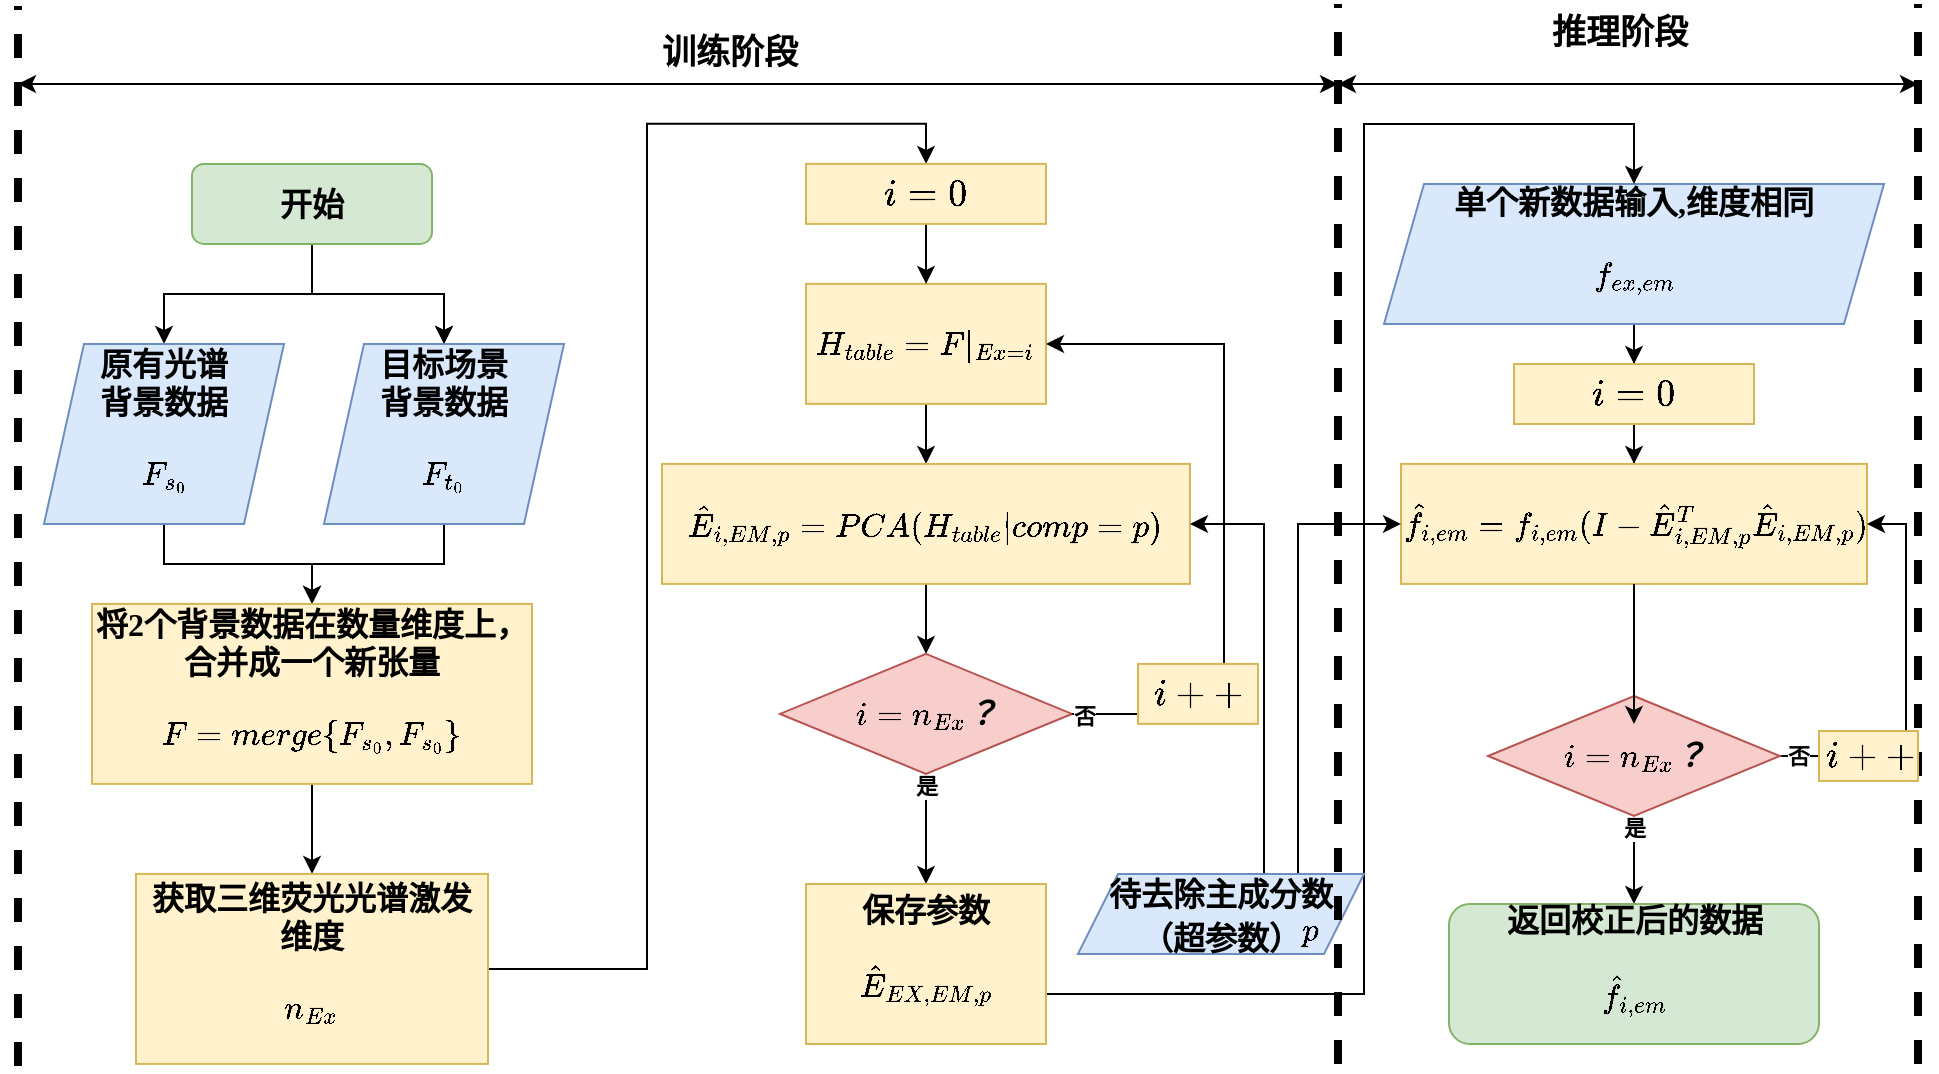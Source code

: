 <mxfile version="24.7.12">
  <diagram id="C5RBs43oDa-KdzZeNtuy" name="Page-1">
    <mxGraphModel dx="1942" dy="686" grid="1" gridSize="10" guides="1" tooltips="1" connect="1" arrows="1" fold="1" page="1" pageScale="1" pageWidth="827" pageHeight="1169" math="1" shadow="0">
      <root>
        <mxCell id="WIyWlLk6GJQsqaUBKTNV-0" />
        <mxCell id="WIyWlLk6GJQsqaUBKTNV-1" parent="WIyWlLk6GJQsqaUBKTNV-0" />
        <mxCell id="JV-vYrOSxjepAwK-vZPS-3" value="" style="edgeStyle=orthogonalEdgeStyle;rounded=0;orthogonalLoop=1;jettySize=auto;html=1;fontSize=16;fontFamily=仿宋;fontStyle=1" parent="WIyWlLk6GJQsqaUBKTNV-1" source="JV-vYrOSxjepAwK-vZPS-0" target="JV-vYrOSxjepAwK-vZPS-2" edge="1">
          <mxGeometry relative="1" as="geometry" />
        </mxCell>
        <mxCell id="JV-vYrOSxjepAwK-vZPS-4" value="" style="edgeStyle=orthogonalEdgeStyle;rounded=0;orthogonalLoop=1;jettySize=auto;html=1;fontSize=16;fontFamily=仿宋;fontStyle=1" parent="WIyWlLk6GJQsqaUBKTNV-1" source="JV-vYrOSxjepAwK-vZPS-0" target="JV-vYrOSxjepAwK-vZPS-2" edge="1">
          <mxGeometry relative="1" as="geometry" />
        </mxCell>
        <mxCell id="JV-vYrOSxjepAwK-vZPS-5" style="edgeStyle=orthogonalEdgeStyle;rounded=0;orthogonalLoop=1;jettySize=auto;html=1;exitX=0.5;exitY=1;exitDx=0;exitDy=0;entryX=0.5;entryY=0;entryDx=0;entryDy=0;fontSize=16;fontFamily=仿宋;fontStyle=1" parent="WIyWlLk6GJQsqaUBKTNV-1" source="JV-vYrOSxjepAwK-vZPS-0" target="JV-vYrOSxjepAwK-vZPS-1" edge="1">
          <mxGeometry relative="1" as="geometry" />
        </mxCell>
        <mxCell id="JV-vYrOSxjepAwK-vZPS-0" value="开始" style="rounded=1;whiteSpace=wrap;html=1;fontFamily=仿宋;fontSize=16;labelBackgroundColor=none;fillColor=#d5e8d4;strokeColor=#82b366;fontStyle=1" parent="WIyWlLk6GJQsqaUBKTNV-1" vertex="1">
          <mxGeometry x="-753" y="149.95" width="120" height="40" as="geometry" />
        </mxCell>
        <mxCell id="JV-vYrOSxjepAwK-vZPS-14" value="" style="edgeStyle=orthogonalEdgeStyle;rounded=0;orthogonalLoop=1;jettySize=auto;html=1;fontSize=16;fontStyle=1" parent="WIyWlLk6GJQsqaUBKTNV-1" source="JV-vYrOSxjepAwK-vZPS-1" target="JV-vYrOSxjepAwK-vZPS-8" edge="1">
          <mxGeometry relative="1" as="geometry" />
        </mxCell>
        <mxCell id="JV-vYrOSxjepAwK-vZPS-1" value="&lt;font style=&quot;font-size: 16px;&quot;&gt;原有光谱&lt;/font&gt;&lt;div style=&quot;font-size: 16px;&quot;&gt;&lt;font style=&quot;font-size: 16px;&quot;&gt;背景数据&lt;/font&gt;&lt;span style=&quot;font-size: 16px;&quot;&gt;$$F_{s_0}$$&lt;/span&gt;&lt;/div&gt;" style="shape=parallelogram;perimeter=parallelogramPerimeter;whiteSpace=wrap;html=1;fixedSize=1;fontFamily=仿宋;fontSize=16;fontStyle=1;fillColor=#dae8fc;strokeColor=#6c8ebf;" parent="WIyWlLk6GJQsqaUBKTNV-1" vertex="1">
          <mxGeometry x="-827" y="239.95" width="120" height="90" as="geometry" />
        </mxCell>
        <mxCell id="JV-vYrOSxjepAwK-vZPS-15" value="" style="edgeStyle=orthogonalEdgeStyle;rounded=0;orthogonalLoop=1;jettySize=auto;html=1;fontSize=16;fontStyle=1" parent="WIyWlLk6GJQsqaUBKTNV-1" source="JV-vYrOSxjepAwK-vZPS-2" target="JV-vYrOSxjepAwK-vZPS-8" edge="1">
          <mxGeometry relative="1" as="geometry" />
        </mxCell>
        <mxCell id="JV-vYrOSxjepAwK-vZPS-2" value="目标场景&lt;div style=&quot;font-size: 16px;&quot;&gt;背景数据&lt;span style=&quot;background-color: initial; font-size: 16px;&quot;&gt;$$F_{t_0}$$&lt;/span&gt;&lt;/div&gt;" style="shape=parallelogram;perimeter=parallelogramPerimeter;whiteSpace=wrap;html=1;fixedSize=1;fontFamily=仿宋;fontSize=16;fontStyle=1;fillColor=#dae8fc;strokeColor=#6c8ebf;" parent="WIyWlLk6GJQsqaUBKTNV-1" vertex="1">
          <mxGeometry x="-687" y="239.95" width="120" height="90" as="geometry" />
        </mxCell>
        <mxCell id="JV-vYrOSxjepAwK-vZPS-16" value="" style="edgeStyle=orthogonalEdgeStyle;rounded=0;orthogonalLoop=1;jettySize=auto;html=1;fontSize=16;fontStyle=1" parent="WIyWlLk6GJQsqaUBKTNV-1" source="JV-vYrOSxjepAwK-vZPS-8" target="JV-vYrOSxjepAwK-vZPS-9" edge="1">
          <mxGeometry relative="1" as="geometry" />
        </mxCell>
        <mxCell id="JV-vYrOSxjepAwK-vZPS-8" value="将2个背景数据在数量维度上，合并成一个新张量$$F=merge\{F_{s_0},F_{s_0}\}$$" style="rounded=0;whiteSpace=wrap;html=1;fontSize=16;fontFamily=仿宋;fontStyle=1;fillColor=#fff2cc;strokeColor=#d6b656;" parent="WIyWlLk6GJQsqaUBKTNV-1" vertex="1">
          <mxGeometry x="-803" y="369.95" width="220" height="90" as="geometry" />
        </mxCell>
        <mxCell id="JV-vYrOSxjepAwK-vZPS-29" style="edgeStyle=orthogonalEdgeStyle;rounded=0;orthogonalLoop=1;jettySize=auto;html=1;entryX=0.5;entryY=0;entryDx=0;entryDy=0;fontStyle=1" parent="WIyWlLk6GJQsqaUBKTNV-1" source="JV-vYrOSxjepAwK-vZPS-9" target="JV-vYrOSxjepAwK-vZPS-24" edge="1">
          <mxGeometry relative="1" as="geometry" />
        </mxCell>
        <mxCell id="JV-vYrOSxjepAwK-vZPS-9" value="获取三维荧光光谱激发维度&lt;span style=&quot;font-size: 16px;&quot;&gt;&lt;i style=&quot;font-size: 16px;&quot;&gt;$$n_{Ex}$$&lt;/i&gt;&lt;/span&gt;" style="rounded=0;whiteSpace=wrap;html=1;fontSize=16;fontFamily=仿宋;fontStyle=1;fillColor=#fff2cc;strokeColor=#d6b656;" parent="WIyWlLk6GJQsqaUBKTNV-1" vertex="1">
          <mxGeometry x="-781" y="504.95" width="176" height="95" as="geometry" />
        </mxCell>
        <mxCell id="JV-vYrOSxjepAwK-vZPS-41" value="" style="edgeStyle=orthogonalEdgeStyle;rounded=0;orthogonalLoop=1;jettySize=auto;html=1;fontStyle=1" parent="WIyWlLk6GJQsqaUBKTNV-1" source="JV-vYrOSxjepAwK-vZPS-11" target="JV-vYrOSxjepAwK-vZPS-40" edge="1">
          <mxGeometry relative="1" as="geometry" />
        </mxCell>
        <mxCell id="JV-vYrOSxjepAwK-vZPS-11" value="&lt;font style=&quot;font-size: 16px;&quot;&gt;&lt;span style=&quot;font-size: 16px;&quot;&gt;单个新数据输入,&lt;/span&gt;&lt;/font&gt;&lt;font style=&quot;background-color: initial;&quot;&gt;维度相同&lt;/font&gt;&lt;span style=&quot;background-color: initial;&quot;&gt;$$f_{ex,em}$$&lt;/span&gt;" style="shape=parallelogram;perimeter=parallelogramPerimeter;whiteSpace=wrap;html=1;fixedSize=1;fontSize=16;fontFamily=仿宋;fontStyle=1;fillColor=#dae8fc;strokeColor=#6c8ebf;" parent="WIyWlLk6GJQsqaUBKTNV-1" vertex="1">
          <mxGeometry x="-157" y="160" width="250" height="70" as="geometry" />
        </mxCell>
        <mxCell id="JV-vYrOSxjepAwK-vZPS-21" value="" style="edgeStyle=orthogonalEdgeStyle;rounded=0;orthogonalLoop=1;jettySize=auto;html=1;fontSize=16;fontStyle=1" parent="WIyWlLk6GJQsqaUBKTNV-1" source="JV-vYrOSxjepAwK-vZPS-18" edge="1">
          <mxGeometry relative="1" as="geometry">
            <mxPoint x="-386" y="299.95" as="targetPoint" />
          </mxGeometry>
        </mxCell>
        <mxCell id="JV-vYrOSxjepAwK-vZPS-18" value="$$H_{table}=F|_{Ex=i}$$" style="whiteSpace=wrap;html=1;fontSize=16;fontFamily=仿宋;fontStyle=1;fillColor=#fff2cc;strokeColor=#d6b656;" parent="WIyWlLk6GJQsqaUBKTNV-1" vertex="1">
          <mxGeometry x="-446" y="209.95" width="120" height="60" as="geometry" />
        </mxCell>
        <mxCell id="yulFeHUyzcz45D_jbiPz-4" value="" style="edgeStyle=orthogonalEdgeStyle;rounded=0;orthogonalLoop=1;jettySize=auto;html=1;" edge="1" parent="WIyWlLk6GJQsqaUBKTNV-1" source="JV-vYrOSxjepAwK-vZPS-22" target="JV-vYrOSxjepAwK-vZPS-35">
          <mxGeometry relative="1" as="geometry" />
        </mxCell>
        <mxCell id="JV-vYrOSxjepAwK-vZPS-22" value="$$\hat{E}_{i,EM,p}=PCA(H_{table}|comp=p) $$" style="whiteSpace=wrap;html=1;fontSize=16;fontFamily=仿宋;fontStyle=1;fillColor=#fff2cc;strokeColor=#d6b656;" parent="WIyWlLk6GJQsqaUBKTNV-1" vertex="1">
          <mxGeometry x="-518" y="299.95" width="264" height="60" as="geometry" />
        </mxCell>
        <mxCell id="JV-vYrOSxjepAwK-vZPS-34" value="" style="edgeStyle=orthogonalEdgeStyle;rounded=0;orthogonalLoop=1;jettySize=auto;html=1;fontStyle=1" parent="WIyWlLk6GJQsqaUBKTNV-1" source="JV-vYrOSxjepAwK-vZPS-24" target="JV-vYrOSxjepAwK-vZPS-18" edge="1">
          <mxGeometry relative="1" as="geometry" />
        </mxCell>
        <mxCell id="JV-vYrOSxjepAwK-vZPS-24" value="$$i=0$$" style="rounded=0;whiteSpace=wrap;html=1;fontSize=16;fontStyle=1;fillColor=#fff2cc;strokeColor=#d6b656;" parent="WIyWlLk6GJQsqaUBKTNV-1" vertex="1">
          <mxGeometry x="-446" y="149.95" width="120" height="30" as="geometry" />
        </mxCell>
        <mxCell id="JV-vYrOSxjepAwK-vZPS-37" value="" style="edgeStyle=orthogonalEdgeStyle;rounded=0;orthogonalLoop=1;jettySize=auto;html=1;fontStyle=1" parent="WIyWlLk6GJQsqaUBKTNV-1" source="JV-vYrOSxjepAwK-vZPS-35" target="JV-vYrOSxjepAwK-vZPS-36" edge="1">
          <mxGeometry relative="1" as="geometry" />
        </mxCell>
        <mxCell id="yulFeHUyzcz45D_jbiPz-14" value="&lt;b&gt;&lt;font face=&quot;仿宋&quot;&gt;是&lt;/font&gt;&lt;/b&gt;" style="edgeLabel;html=1;align=center;verticalAlign=middle;resizable=0;points=[];" vertex="1" connectable="0" parent="JV-vYrOSxjepAwK-vZPS-37">
          <mxGeometry x="-0.786" relative="1" as="geometry">
            <mxPoint as="offset" />
          </mxGeometry>
        </mxCell>
        <mxCell id="JV-vYrOSxjepAwK-vZPS-38" style="edgeStyle=orthogonalEdgeStyle;rounded=0;orthogonalLoop=1;jettySize=auto;html=1;entryX=1;entryY=0.5;entryDx=0;entryDy=0;fontStyle=1" parent="WIyWlLk6GJQsqaUBKTNV-1" source="JV-vYrOSxjepAwK-vZPS-26" target="JV-vYrOSxjepAwK-vZPS-18" edge="1">
          <mxGeometry relative="1" as="geometry">
            <Array as="points">
              <mxPoint x="-237" y="239.95" />
            </Array>
          </mxGeometry>
        </mxCell>
        <mxCell id="JV-vYrOSxjepAwK-vZPS-35" value="$$i=n_{Ex}？$$" style="rhombus;whiteSpace=wrap;html=1;fontSize=16;fontFamily=仿宋;fontStyle=1;fillColor=#f8cecc;strokeColor=#b85450;" parent="WIyWlLk6GJQsqaUBKTNV-1" vertex="1">
          <mxGeometry x="-459" y="394.95" width="146" height="60" as="geometry" />
        </mxCell>
        <mxCell id="JV-vYrOSxjepAwK-vZPS-44" style="edgeStyle=orthogonalEdgeStyle;rounded=0;orthogonalLoop=1;jettySize=auto;html=1;entryX=0.5;entryY=0;entryDx=0;entryDy=0;fontStyle=1" parent="WIyWlLk6GJQsqaUBKTNV-1" source="JV-vYrOSxjepAwK-vZPS-36" target="JV-vYrOSxjepAwK-vZPS-11" edge="1">
          <mxGeometry relative="1" as="geometry">
            <Array as="points">
              <mxPoint x="-167" y="565" />
              <mxPoint x="-167" y="130" />
              <mxPoint x="-32" y="130" />
            </Array>
          </mxGeometry>
        </mxCell>
        <mxCell id="JV-vYrOSxjepAwK-vZPS-36" value="保存参数$$\hat{E}_{EX,EM,p}$$" style="whiteSpace=wrap;html=1;fontSize=16;fontFamily=仿宋;fontStyle=1;fillColor=#fff2cc;strokeColor=#d6b656;" parent="WIyWlLk6GJQsqaUBKTNV-1" vertex="1">
          <mxGeometry x="-446" y="510" width="120" height="80" as="geometry" />
        </mxCell>
        <mxCell id="JV-vYrOSxjepAwK-vZPS-43" value="" style="edgeStyle=orthogonalEdgeStyle;rounded=0;orthogonalLoop=1;jettySize=auto;html=1;fontStyle=1" parent="WIyWlLk6GJQsqaUBKTNV-1" source="JV-vYrOSxjepAwK-vZPS-40" target="JV-vYrOSxjepAwK-vZPS-42" edge="1">
          <mxGeometry relative="1" as="geometry" />
        </mxCell>
        <mxCell id="JV-vYrOSxjepAwK-vZPS-40" value="&lt;span style=&quot;font-family: Helvetica;&quot;&gt;$$i=0$$&lt;/span&gt;" style="whiteSpace=wrap;html=1;fontSize=16;fontFamily=仿宋;fontStyle=1;fillColor=#fff2cc;strokeColor=#d6b656;" parent="WIyWlLk6GJQsqaUBKTNV-1" vertex="1">
          <mxGeometry x="-92" y="250" width="120" height="30" as="geometry" />
        </mxCell>
        <mxCell id="JV-vYrOSxjepAwK-vZPS-42" value="$$\hat{f}_{i,em}=f_{i,em}(I-\hat{E}_{i,EM,p}^T\hat{E}_{i,EM,p})$$" style="whiteSpace=wrap;html=1;fontSize=16;fontFamily=仿宋;fontStyle=1;fillColor=#fff2cc;strokeColor=#d6b656;" parent="WIyWlLk6GJQsqaUBKTNV-1" vertex="1">
          <mxGeometry x="-148.5" y="299.95" width="233" height="60" as="geometry" />
        </mxCell>
        <mxCell id="JV-vYrOSxjepAwK-vZPS-46" style="edgeStyle=orthogonalEdgeStyle;rounded=0;orthogonalLoop=1;jettySize=auto;html=1;entryX=1;entryY=0.5;entryDx=0;entryDy=0;fontStyle=1" parent="WIyWlLk6GJQsqaUBKTNV-1" source="JV-vYrOSxjepAwK-vZPS-6" target="JV-vYrOSxjepAwK-vZPS-22" edge="1">
          <mxGeometry relative="1" as="geometry">
            <Array as="points">
              <mxPoint x="-217" y="330" />
            </Array>
          </mxGeometry>
        </mxCell>
        <mxCell id="JV-vYrOSxjepAwK-vZPS-51" style="edgeStyle=orthogonalEdgeStyle;rounded=0;orthogonalLoop=1;jettySize=auto;html=1;entryX=1;entryY=0.5;entryDx=0;entryDy=0;fontStyle=1;exitX=1;exitY=0.5;exitDx=0;exitDy=0;" parent="WIyWlLk6GJQsqaUBKTNV-1" source="JV-vYrOSxjepAwK-vZPS-49" target="JV-vYrOSxjepAwK-vZPS-42" edge="1">
          <mxGeometry relative="1" as="geometry">
            <Array as="points">
              <mxPoint x="104" y="446" />
              <mxPoint x="104" y="330" />
            </Array>
            <mxPoint x="40" y="490" as="sourcePoint" />
          </mxGeometry>
        </mxCell>
        <mxCell id="yulFeHUyzcz45D_jbiPz-11" value="&lt;font face=&quot;仿宋&quot;&gt;否&lt;/font&gt;" style="edgeLabel;html=1;align=center;verticalAlign=middle;resizable=0;points=[];fontStyle=1" vertex="1" connectable="0" parent="JV-vYrOSxjepAwK-vZPS-51">
          <mxGeometry x="-0.837" y="1" relative="1" as="geometry">
            <mxPoint x="-7" y="1" as="offset" />
          </mxGeometry>
        </mxCell>
        <mxCell id="JV-vYrOSxjepAwK-vZPS-55" value="" style="edgeStyle=orthogonalEdgeStyle;rounded=0;orthogonalLoop=1;jettySize=auto;html=1;fontStyle=1" parent="WIyWlLk6GJQsqaUBKTNV-1" source="JV-vYrOSxjepAwK-vZPS-49" target="JV-vYrOSxjepAwK-vZPS-54" edge="1">
          <mxGeometry relative="1" as="geometry" />
        </mxCell>
        <mxCell id="yulFeHUyzcz45D_jbiPz-12" value="&lt;font face=&quot;仿宋&quot;&gt;&lt;b&gt;是&lt;/b&gt;&lt;/font&gt;" style="edgeLabel;html=1;align=center;verticalAlign=middle;resizable=0;points=[];" vertex="1" connectable="0" parent="JV-vYrOSxjepAwK-vZPS-55">
          <mxGeometry x="-0.757" relative="1" as="geometry">
            <mxPoint as="offset" />
          </mxGeometry>
        </mxCell>
        <mxCell id="JV-vYrOSxjepAwK-vZPS-49" value="$$i=n_{Ex}？$$" style="rhombus;whiteSpace=wrap;html=1;fontSize=16;fontFamily=仿宋;fontStyle=1;fillColor=#f8cecc;strokeColor=#b85450;" parent="WIyWlLk6GJQsqaUBKTNV-1" vertex="1">
          <mxGeometry x="-105" y="416" width="146" height="60" as="geometry" />
        </mxCell>
        <mxCell id="JV-vYrOSxjepAwK-vZPS-54" value="返回校正后的数据&lt;span style=&quot;background-color: initial;&quot;&gt;$$\hat{f}_{i,em}$$&lt;/span&gt;" style="rounded=1;whiteSpace=wrap;html=1;fontSize=16;fontFamily=仿宋;fontStyle=1;fillColor=#d5e8d4;strokeColor=#82b366;" parent="WIyWlLk6GJQsqaUBKTNV-1" vertex="1">
          <mxGeometry x="-124.5" y="520" width="185" height="70" as="geometry" />
        </mxCell>
        <mxCell id="JV-vYrOSxjepAwK-vZPS-56" style="edgeStyle=orthogonalEdgeStyle;rounded=0;orthogonalLoop=1;jettySize=auto;html=1;entryX=0;entryY=0.5;entryDx=0;entryDy=0;" parent="WIyWlLk6GJQsqaUBKTNV-1" source="JV-vYrOSxjepAwK-vZPS-6" target="JV-vYrOSxjepAwK-vZPS-42" edge="1">
          <mxGeometry relative="1" as="geometry">
            <Array as="points">
              <mxPoint x="-200" y="330" />
            </Array>
          </mxGeometry>
        </mxCell>
        <mxCell id="JV-vYrOSxjepAwK-vZPS-57" value="" style="group" parent="WIyWlLk6GJQsqaUBKTNV-1" vertex="1" connectable="0">
          <mxGeometry x="-310" y="500" width="143" height="49.95" as="geometry" />
        </mxCell>
        <mxCell id="JV-vYrOSxjepAwK-vZPS-6" value="&lt;font style=&quot;font-size: 16px;&quot;&gt;&lt;span style=&quot;font-size: 12pt; line-height: 150%;&quot;&gt;待&lt;/span&gt;去除主成分数&lt;/font&gt;&lt;div style=&quot;font-size: 16px;&quot;&gt;&lt;font style=&quot;font-size: 16px;&quot;&gt;（超参数）&lt;/font&gt;&lt;/div&gt;" style="shape=parallelogram;perimeter=parallelogramPerimeter;whiteSpace=wrap;html=1;fixedSize=1;fontSize=16;fontFamily=仿宋;fontStyle=1;fillColor=#dae8fc;strokeColor=#6c8ebf;" parent="JV-vYrOSxjepAwK-vZPS-57" vertex="1">
          <mxGeometry y="4.995" width="143" height="39.96" as="geometry" />
        </mxCell>
        <mxCell id="JV-vYrOSxjepAwK-vZPS-7" value="&lt;span style=&quot;color: rgb(0, 0, 0); font-size: 16px; font-style: normal; font-variant-ligatures: normal; font-variant-caps: normal; letter-spacing: normal; orphans: 2; text-align: center; text-indent: 0px; text-transform: none; widows: 2; word-spacing: 0px; -webkit-text-stroke-width: 0px; white-space: normal; background-color: rgb(251, 251, 251); text-decoration-thickness: initial; text-decoration-style: initial; text-decoration-color: initial; float: none; display: inline !important;&quot;&gt;$$p$$&lt;/span&gt;" style="text;whiteSpace=wrap;html=1;fontSize=16;fontFamily=仿宋;fontStyle=1" parent="JV-vYrOSxjepAwK-vZPS-57" vertex="1">
          <mxGeometry x="110.0" width="33" height="49.95" as="geometry" />
        </mxCell>
        <mxCell id="JV-vYrOSxjepAwK-vZPS-66" value="&lt;font face=&quot;仿宋&quot;&gt;&lt;span style=&quot;font-size: 17px;&quot;&gt;推理阶段&lt;/span&gt;&lt;/font&gt;" style="text;html=1;align=center;verticalAlign=middle;whiteSpace=wrap;rounded=0;fontStyle=1" parent="WIyWlLk6GJQsqaUBKTNV-1" vertex="1">
          <mxGeometry x="-80" y="70" width="82" height="30" as="geometry" />
        </mxCell>
        <mxCell id="JV-vYrOSxjepAwK-vZPS-67" value="&lt;font face=&quot;仿宋&quot;&gt;&lt;span style=&quot;font-size: 17px;&quot;&gt;训练阶段&lt;/span&gt;&lt;/font&gt;" style="text;html=1;align=center;verticalAlign=middle;whiteSpace=wrap;rounded=0;fontStyle=1" parent="WIyWlLk6GJQsqaUBKTNV-1" vertex="1">
          <mxGeometry x="-525" y="80" width="82" height="30" as="geometry" />
        </mxCell>
        <mxCell id="JV-vYrOSxjepAwK-vZPS-68" value="" style="endArrow=none;dashed=1;html=1;rounded=0;strokeWidth=4;" parent="WIyWlLk6GJQsqaUBKTNV-1" edge="1">
          <mxGeometry width="50" height="50" relative="1" as="geometry">
            <mxPoint x="-180" y="600" as="sourcePoint" />
            <mxPoint x="-180" y="70" as="targetPoint" />
          </mxGeometry>
        </mxCell>
        <mxCell id="JV-vYrOSxjepAwK-vZPS-70" value="" style="endArrow=classic;startArrow=classic;html=1;rounded=0;" parent="WIyWlLk6GJQsqaUBKTNV-1" edge="1">
          <mxGeometry width="50" height="50" relative="1" as="geometry">
            <mxPoint x="-840" y="110" as="sourcePoint" />
            <mxPoint x="-180" y="110" as="targetPoint" />
          </mxGeometry>
        </mxCell>
        <mxCell id="JV-vYrOSxjepAwK-vZPS-71" value="" style="endArrow=none;dashed=1;html=1;rounded=0;strokeWidth=4;" parent="WIyWlLk6GJQsqaUBKTNV-1" edge="1">
          <mxGeometry width="50" height="50" relative="1" as="geometry">
            <mxPoint x="-840" y="601" as="sourcePoint" />
            <mxPoint x="-840" y="71" as="targetPoint" />
          </mxGeometry>
        </mxCell>
        <mxCell id="JV-vYrOSxjepAwK-vZPS-72" value="" style="endArrow=none;dashed=1;html=1;rounded=0;strokeWidth=4;" parent="WIyWlLk6GJQsqaUBKTNV-1" edge="1">
          <mxGeometry width="50" height="50" relative="1" as="geometry">
            <mxPoint x="110" y="600" as="sourcePoint" />
            <mxPoint x="110" y="70" as="targetPoint" />
          </mxGeometry>
        </mxCell>
        <mxCell id="JV-vYrOSxjepAwK-vZPS-73" value="" style="endArrow=classic;startArrow=classic;html=1;rounded=0;" parent="WIyWlLk6GJQsqaUBKTNV-1" edge="1">
          <mxGeometry width="50" height="50" relative="1" as="geometry">
            <mxPoint x="-180" y="110" as="sourcePoint" />
            <mxPoint x="110" y="110" as="targetPoint" />
          </mxGeometry>
        </mxCell>
        <mxCell id="yulFeHUyzcz45D_jbiPz-2" value="" style="edgeStyle=orthogonalEdgeStyle;rounded=0;orthogonalLoop=1;jettySize=auto;html=1;exitX=0.5;exitY=1;exitDx=0;exitDy=0;" edge="1" parent="WIyWlLk6GJQsqaUBKTNV-1" source="JV-vYrOSxjepAwK-vZPS-42">
          <mxGeometry relative="1" as="geometry">
            <mxPoint x="-32" y="410" as="sourcePoint" />
            <mxPoint x="-32" y="430" as="targetPoint" />
          </mxGeometry>
        </mxCell>
        <mxCell id="yulFeHUyzcz45D_jbiPz-5" value="" style="edgeStyle=orthogonalEdgeStyle;rounded=0;orthogonalLoop=1;jettySize=auto;html=1;entryX=1;entryY=0.5;entryDx=0;entryDy=0;fontStyle=1" edge="1" parent="WIyWlLk6GJQsqaUBKTNV-1" source="JV-vYrOSxjepAwK-vZPS-35" target="JV-vYrOSxjepAwK-vZPS-26">
          <mxGeometry relative="1" as="geometry">
            <Array as="points">
              <mxPoint x="-237" y="425" />
              <mxPoint x="-237" y="415" />
            </Array>
            <mxPoint x="-313" y="470" as="sourcePoint" />
            <mxPoint x="-326" y="240" as="targetPoint" />
          </mxGeometry>
        </mxCell>
        <mxCell id="yulFeHUyzcz45D_jbiPz-13" value="&lt;font face=&quot;仿宋&quot;&gt;&lt;b&gt;否&lt;/b&gt;&lt;/font&gt;" style="edgeLabel;html=1;align=center;verticalAlign=middle;resizable=0;points=[];" vertex="1" connectable="0" parent="yulFeHUyzcz45D_jbiPz-5">
          <mxGeometry x="-0.888" y="-1" relative="1" as="geometry">
            <mxPoint as="offset" />
          </mxGeometry>
        </mxCell>
        <mxCell id="JV-vYrOSxjepAwK-vZPS-26" value="$$i++$$" style="rounded=0;whiteSpace=wrap;html=1;fontSize=16;fontStyle=1;fillColor=#fff2cc;strokeColor=#d6b656;" parent="WIyWlLk6GJQsqaUBKTNV-1" vertex="1">
          <mxGeometry x="-280" y="399.95" width="60" height="30" as="geometry" />
        </mxCell>
        <mxCell id="yulFeHUyzcz45D_jbiPz-6" value="$$i++$$" style="rounded=0;whiteSpace=wrap;html=1;fontSize=16;fontStyle=1;fillColor=#fff2cc;strokeColor=#d6b656;" vertex="1" parent="WIyWlLk6GJQsqaUBKTNV-1">
          <mxGeometry x="60.5" y="433.52" width="49.5" height="24.95" as="geometry" />
        </mxCell>
        <mxCell id="yulFeHUyzcz45D_jbiPz-8" style="edgeStyle=orthogonalEdgeStyle;rounded=0;orthogonalLoop=1;jettySize=auto;html=1;exitX=0.5;exitY=1;exitDx=0;exitDy=0;" edge="1" parent="WIyWlLk6GJQsqaUBKTNV-1">
          <mxGeometry relative="1" as="geometry">
            <mxPoint x="-310" y="469.95" as="sourcePoint" />
            <mxPoint x="-310" y="469.95" as="targetPoint" />
          </mxGeometry>
        </mxCell>
      </root>
    </mxGraphModel>
  </diagram>
</mxfile>
